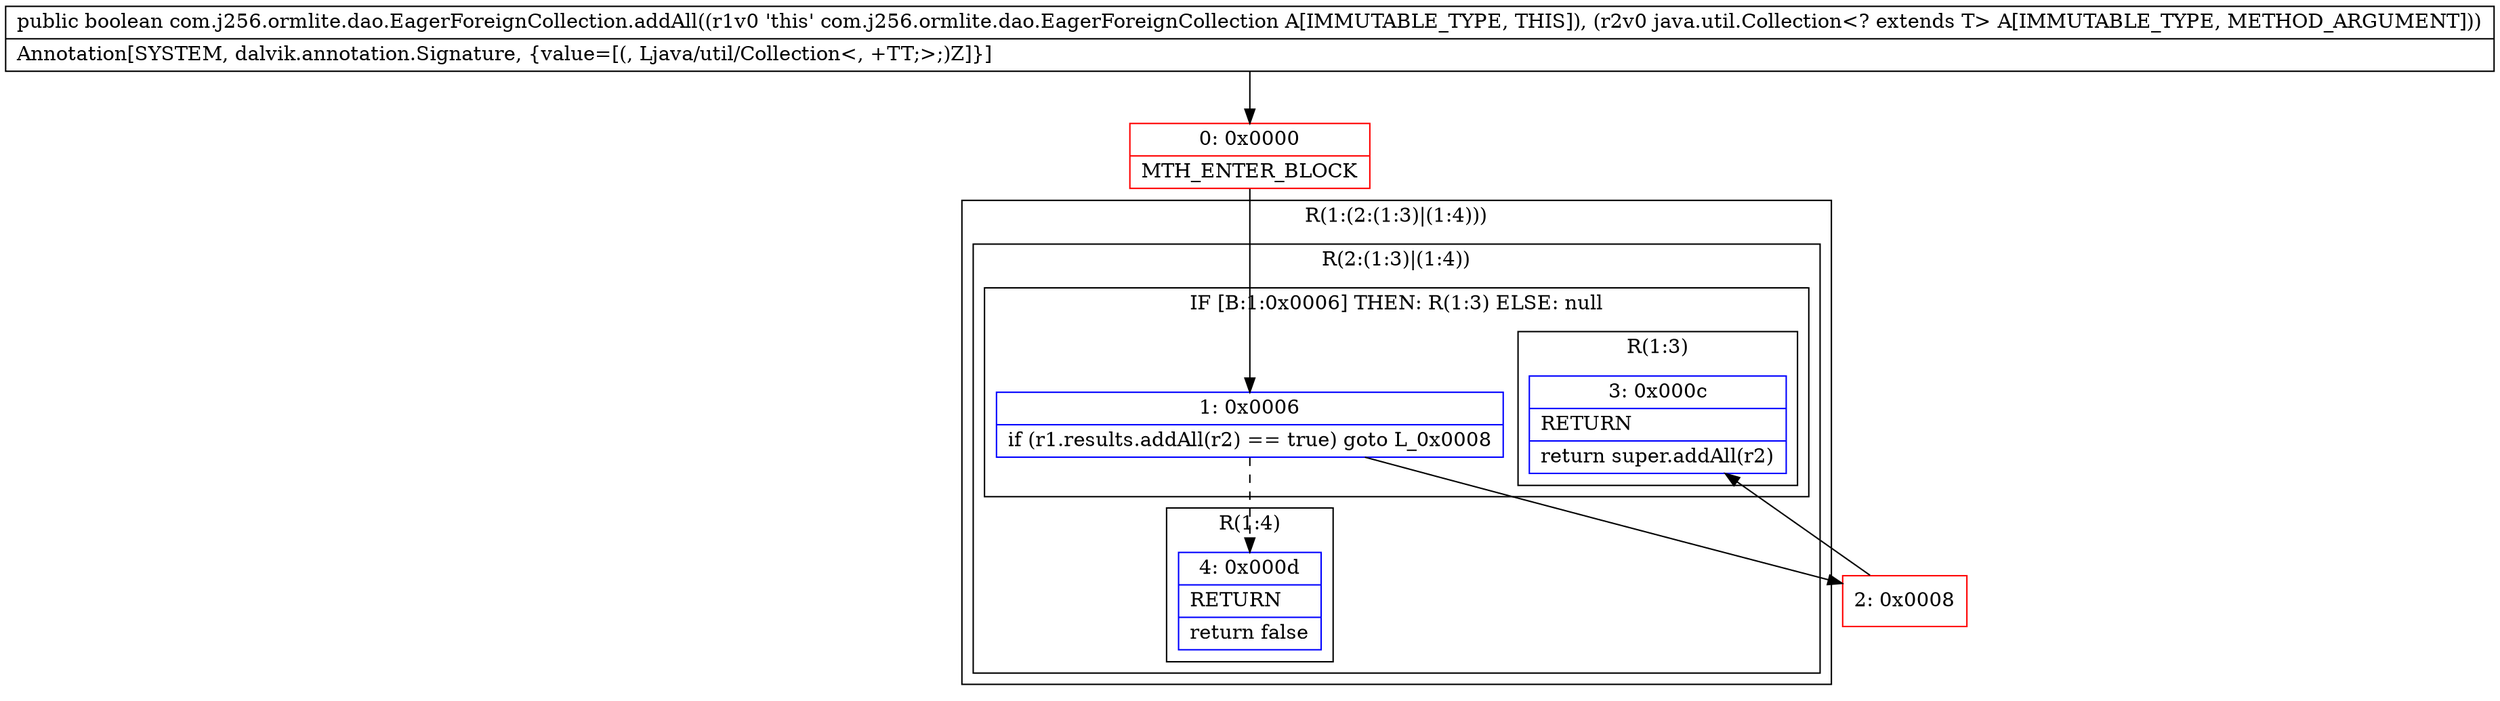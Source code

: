 digraph "CFG forcom.j256.ormlite.dao.EagerForeignCollection.addAll(Ljava\/util\/Collection;)Z" {
subgraph cluster_Region_994096121 {
label = "R(1:(2:(1:3)|(1:4)))";
node [shape=record,color=blue];
subgraph cluster_Region_1224249427 {
label = "R(2:(1:3)|(1:4))";
node [shape=record,color=blue];
subgraph cluster_IfRegion_1429139363 {
label = "IF [B:1:0x0006] THEN: R(1:3) ELSE: null";
node [shape=record,color=blue];
Node_1 [shape=record,label="{1\:\ 0x0006|if (r1.results.addAll(r2) == true) goto L_0x0008\l}"];
subgraph cluster_Region_367080355 {
label = "R(1:3)";
node [shape=record,color=blue];
Node_3 [shape=record,label="{3\:\ 0x000c|RETURN\l|return super.addAll(r2)\l}"];
}
}
subgraph cluster_Region_729847197 {
label = "R(1:4)";
node [shape=record,color=blue];
Node_4 [shape=record,label="{4\:\ 0x000d|RETURN\l|return false\l}"];
}
}
}
Node_0 [shape=record,color=red,label="{0\:\ 0x0000|MTH_ENTER_BLOCK\l}"];
Node_2 [shape=record,color=red,label="{2\:\ 0x0008}"];
MethodNode[shape=record,label="{public boolean com.j256.ormlite.dao.EagerForeignCollection.addAll((r1v0 'this' com.j256.ormlite.dao.EagerForeignCollection A[IMMUTABLE_TYPE, THIS]), (r2v0 java.util.Collection\<? extends T\> A[IMMUTABLE_TYPE, METHOD_ARGUMENT]))  | Annotation[SYSTEM, dalvik.annotation.Signature, \{value=[(, Ljava\/util\/Collection\<, +TT;\>;)Z]\}]\l}"];
MethodNode -> Node_0;
Node_1 -> Node_2;
Node_1 -> Node_4[style=dashed];
Node_0 -> Node_1;
Node_2 -> Node_3;
}


